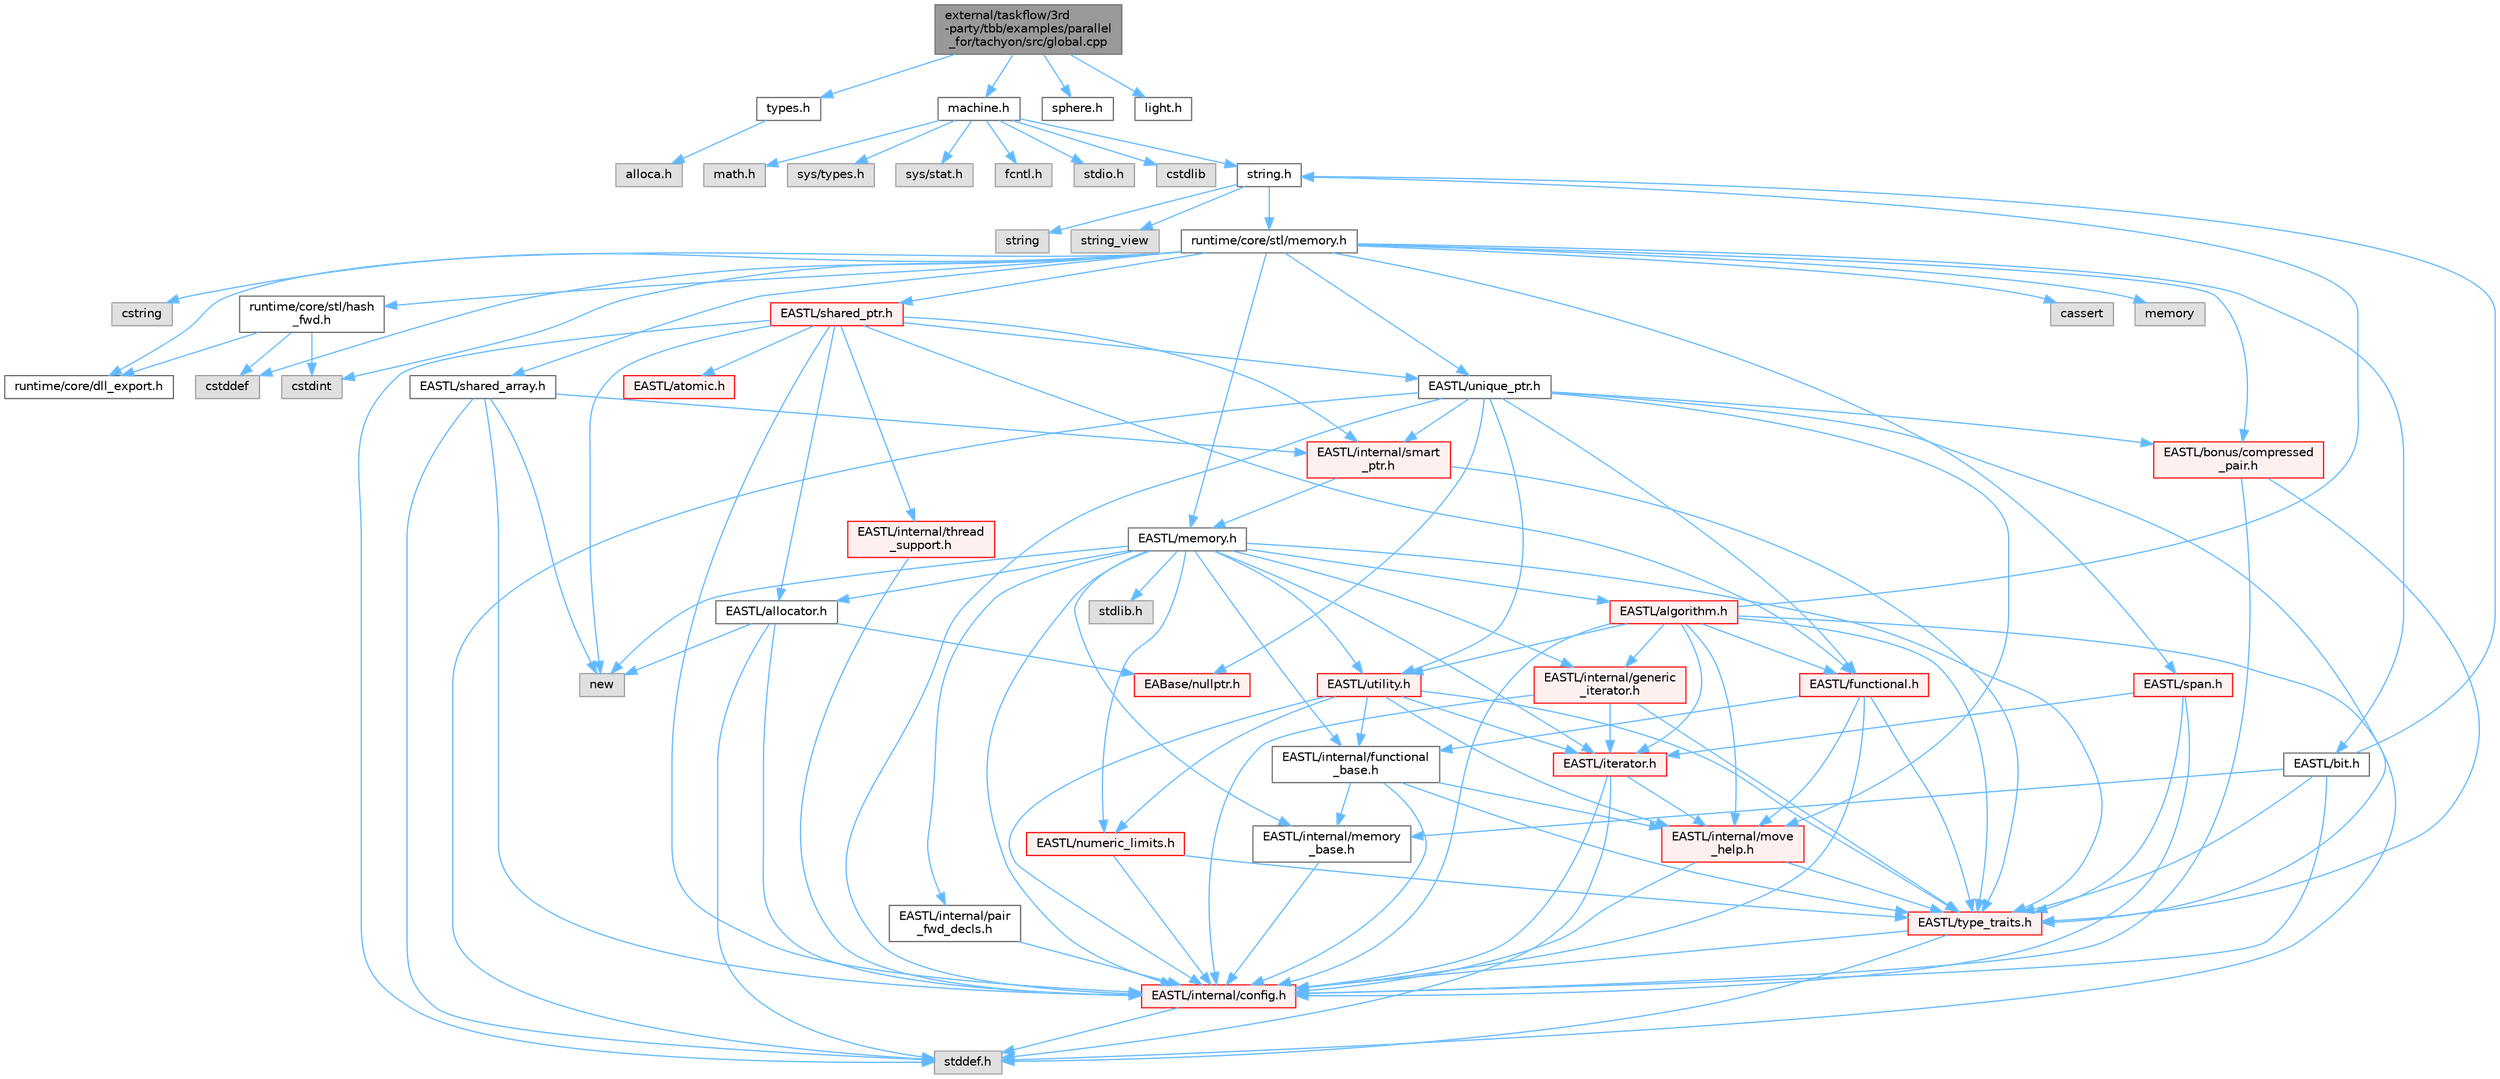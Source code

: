 digraph "external/taskflow/3rd-party/tbb/examples/parallel_for/tachyon/src/global.cpp"
{
 // LATEX_PDF_SIZE
  bgcolor="transparent";
  edge [fontname=Helvetica,fontsize=10,labelfontname=Helvetica,labelfontsize=10];
  node [fontname=Helvetica,fontsize=10,shape=box,height=0.2,width=0.4];
  Node1 [id="Node000001",label="external/taskflow/3rd\l-party/tbb/examples/parallel\l_for/tachyon/src/global.cpp",height=0.2,width=0.4,color="gray40", fillcolor="grey60", style="filled", fontcolor="black",tooltip=" "];
  Node1 -> Node2 [id="edge1_Node000001_Node000002",color="steelblue1",style="solid",tooltip=" "];
  Node2 [id="Node000002",label="types.h",height=0.2,width=0.4,color="grey40", fillcolor="white", style="filled",URL="$external_2taskflow_23rd-party_2tbb_2examples_2parallel__for_2tachyon_2src_2types_8h.html",tooltip=" "];
  Node2 -> Node3 [id="edge2_Node000002_Node000003",color="steelblue1",style="solid",tooltip=" "];
  Node3 [id="Node000003",label="alloca.h",height=0.2,width=0.4,color="grey60", fillcolor="#E0E0E0", style="filled",tooltip=" "];
  Node1 -> Node4 [id="edge3_Node000001_Node000004",color="steelblue1",style="solid",tooltip=" "];
  Node4 [id="Node000004",label="machine.h",height=0.2,width=0.4,color="grey40", fillcolor="white", style="filled",URL="$machine_8h.html",tooltip=" "];
  Node4 -> Node5 [id="edge4_Node000004_Node000005",color="steelblue1",style="solid",tooltip=" "];
  Node5 [id="Node000005",label="stdio.h",height=0.2,width=0.4,color="grey60", fillcolor="#E0E0E0", style="filled",tooltip=" "];
  Node4 -> Node6 [id="edge5_Node000004_Node000006",color="steelblue1",style="solid",tooltip=" "];
  Node6 [id="Node000006",label="cstdlib",height=0.2,width=0.4,color="grey60", fillcolor="#E0E0E0", style="filled",tooltip=" "];
  Node4 -> Node7 [id="edge6_Node000004_Node000007",color="steelblue1",style="solid",tooltip=" "];
  Node7 [id="Node000007",label="string.h",height=0.2,width=0.4,color="grey40", fillcolor="white", style="filled",URL="$string_8h.html",tooltip=" "];
  Node7 -> Node8 [id="edge7_Node000007_Node000008",color="steelblue1",style="solid",tooltip=" "];
  Node8 [id="Node000008",label="string",height=0.2,width=0.4,color="grey60", fillcolor="#E0E0E0", style="filled",tooltip=" "];
  Node7 -> Node9 [id="edge8_Node000007_Node000009",color="steelblue1",style="solid",tooltip=" "];
  Node9 [id="Node000009",label="string_view",height=0.2,width=0.4,color="grey60", fillcolor="#E0E0E0", style="filled",tooltip=" "];
  Node7 -> Node10 [id="edge9_Node000007_Node000010",color="steelblue1",style="solid",tooltip=" "];
  Node10 [id="Node000010",label="runtime/core/stl/memory.h",height=0.2,width=0.4,color="grey40", fillcolor="white", style="filled",URL="$runtime_2core_2stl_2memory_8h.html",tooltip=" "];
  Node10 -> Node11 [id="edge10_Node000010_Node000011",color="steelblue1",style="solid",tooltip=" "];
  Node11 [id="Node000011",label="cstddef",height=0.2,width=0.4,color="grey60", fillcolor="#E0E0E0", style="filled",tooltip=" "];
  Node10 -> Node12 [id="edge11_Node000010_Node000012",color="steelblue1",style="solid",tooltip=" "];
  Node12 [id="Node000012",label="cstdint",height=0.2,width=0.4,color="grey60", fillcolor="#E0E0E0", style="filled",tooltip=" "];
  Node10 -> Node13 [id="edge12_Node000010_Node000013",color="steelblue1",style="solid",tooltip=" "];
  Node13 [id="Node000013",label="cassert",height=0.2,width=0.4,color="grey60", fillcolor="#E0E0E0", style="filled",tooltip=" "];
  Node10 -> Node14 [id="edge13_Node000010_Node000014",color="steelblue1",style="solid",tooltip=" "];
  Node14 [id="Node000014",label="memory",height=0.2,width=0.4,color="grey60", fillcolor="#E0E0E0", style="filled",tooltip=" "];
  Node10 -> Node15 [id="edge14_Node000010_Node000015",color="steelblue1",style="solid",tooltip=" "];
  Node15 [id="Node000015",label="cstring",height=0.2,width=0.4,color="grey60", fillcolor="#E0E0E0", style="filled",tooltip=" "];
  Node10 -> Node16 [id="edge15_Node000010_Node000016",color="steelblue1",style="solid",tooltip=" "];
  Node16 [id="Node000016",label="EASTL/bit.h",height=0.2,width=0.4,color="grey40", fillcolor="white", style="filled",URL="$bit_8h.html",tooltip=" "];
  Node16 -> Node17 [id="edge16_Node000016_Node000017",color="steelblue1",style="solid",tooltip=" "];
  Node17 [id="Node000017",label="EASTL/internal/config.h",height=0.2,width=0.4,color="red", fillcolor="#FFF0F0", style="filled",URL="$runtime_2_e_a_s_t_l_2include_2_e_a_s_t_l_2internal_2config_8h.html",tooltip=" "];
  Node17 -> Node25 [id="edge17_Node000017_Node000025",color="steelblue1",style="solid",tooltip=" "];
  Node25 [id="Node000025",label="stddef.h",height=0.2,width=0.4,color="grey60", fillcolor="#E0E0E0", style="filled",tooltip=" "];
  Node16 -> Node26 [id="edge18_Node000016_Node000026",color="steelblue1",style="solid",tooltip=" "];
  Node26 [id="Node000026",label="EASTL/internal/memory\l_base.h",height=0.2,width=0.4,color="grey40", fillcolor="white", style="filled",URL="$memory__base_8h.html",tooltip=" "];
  Node26 -> Node17 [id="edge19_Node000026_Node000017",color="steelblue1",style="solid",tooltip=" "];
  Node16 -> Node27 [id="edge20_Node000016_Node000027",color="steelblue1",style="solid",tooltip=" "];
  Node27 [id="Node000027",label="EASTL/type_traits.h",height=0.2,width=0.4,color="red", fillcolor="#FFF0F0", style="filled",URL="$_e_a_s_t_l_2include_2_e_a_s_t_l_2type__traits_8h.html",tooltip=" "];
  Node27 -> Node17 [id="edge21_Node000027_Node000017",color="steelblue1",style="solid",tooltip=" "];
  Node27 -> Node25 [id="edge22_Node000027_Node000025",color="steelblue1",style="solid",tooltip=" "];
  Node16 -> Node7 [id="edge23_Node000016_Node000007",color="steelblue1",style="solid",tooltip=" "];
  Node10 -> Node37 [id="edge24_Node000010_Node000037",color="steelblue1",style="solid",tooltip=" "];
  Node37 [id="Node000037",label="EASTL/memory.h",height=0.2,width=0.4,color="grey40", fillcolor="white", style="filled",URL="$runtime_2_e_a_s_t_l_2include_2_e_a_s_t_l_2memory_8h.html",tooltip=" "];
  Node37 -> Node17 [id="edge25_Node000037_Node000017",color="steelblue1",style="solid",tooltip=" "];
  Node37 -> Node26 [id="edge26_Node000037_Node000026",color="steelblue1",style="solid",tooltip=" "];
  Node37 -> Node38 [id="edge27_Node000037_Node000038",color="steelblue1",style="solid",tooltip=" "];
  Node38 [id="Node000038",label="EASTL/internal/generic\l_iterator.h",height=0.2,width=0.4,color="red", fillcolor="#FFF0F0", style="filled",URL="$generic__iterator_8h.html",tooltip=" "];
  Node38 -> Node17 [id="edge28_Node000038_Node000017",color="steelblue1",style="solid",tooltip=" "];
  Node38 -> Node39 [id="edge29_Node000038_Node000039",color="steelblue1",style="solid",tooltip=" "];
  Node39 [id="Node000039",label="EASTL/iterator.h",height=0.2,width=0.4,color="red", fillcolor="#FFF0F0", style="filled",URL="$_e_a_s_t_l_2include_2_e_a_s_t_l_2iterator_8h.html",tooltip=" "];
  Node39 -> Node17 [id="edge30_Node000039_Node000017",color="steelblue1",style="solid",tooltip=" "];
  Node39 -> Node40 [id="edge31_Node000039_Node000040",color="steelblue1",style="solid",tooltip=" "];
  Node40 [id="Node000040",label="EASTL/internal/move\l_help.h",height=0.2,width=0.4,color="red", fillcolor="#FFF0F0", style="filled",URL="$move__help_8h.html",tooltip=" "];
  Node40 -> Node17 [id="edge32_Node000040_Node000017",color="steelblue1",style="solid",tooltip=" "];
  Node40 -> Node27 [id="edge33_Node000040_Node000027",color="steelblue1",style="solid",tooltip=" "];
  Node39 -> Node25 [id="edge34_Node000039_Node000025",color="steelblue1",style="solid",tooltip=" "];
  Node38 -> Node27 [id="edge35_Node000038_Node000027",color="steelblue1",style="solid",tooltip=" "];
  Node37 -> Node42 [id="edge36_Node000037_Node000042",color="steelblue1",style="solid",tooltip=" "];
  Node42 [id="Node000042",label="EASTL/internal/pair\l_fwd_decls.h",height=0.2,width=0.4,color="grey40", fillcolor="white", style="filled",URL="$pair__fwd__decls_8h.html",tooltip=" "];
  Node42 -> Node17 [id="edge37_Node000042_Node000017",color="steelblue1",style="solid",tooltip=" "];
  Node37 -> Node43 [id="edge38_Node000037_Node000043",color="steelblue1",style="solid",tooltip=" "];
  Node43 [id="Node000043",label="EASTL/internal/functional\l_base.h",height=0.2,width=0.4,color="grey40", fillcolor="white", style="filled",URL="$functional__base_8h.html",tooltip=" "];
  Node43 -> Node17 [id="edge39_Node000043_Node000017",color="steelblue1",style="solid",tooltip=" "];
  Node43 -> Node26 [id="edge40_Node000043_Node000026",color="steelblue1",style="solid",tooltip=" "];
  Node43 -> Node40 [id="edge41_Node000043_Node000040",color="steelblue1",style="solid",tooltip=" "];
  Node43 -> Node27 [id="edge42_Node000043_Node000027",color="steelblue1",style="solid",tooltip=" "];
  Node37 -> Node44 [id="edge43_Node000037_Node000044",color="steelblue1",style="solid",tooltip=" "];
  Node44 [id="Node000044",label="EASTL/algorithm.h",height=0.2,width=0.4,color="red", fillcolor="#FFF0F0", style="filled",URL="$_e_a_s_t_l_2include_2_e_a_s_t_l_2algorithm_8h.html",tooltip=" "];
  Node44 -> Node17 [id="edge44_Node000044_Node000017",color="steelblue1",style="solid",tooltip=" "];
  Node44 -> Node27 [id="edge45_Node000044_Node000027",color="steelblue1",style="solid",tooltip=" "];
  Node44 -> Node40 [id="edge46_Node000044_Node000040",color="steelblue1",style="solid",tooltip=" "];
  Node44 -> Node39 [id="edge47_Node000044_Node000039",color="steelblue1",style="solid",tooltip=" "];
  Node44 -> Node47 [id="edge48_Node000044_Node000047",color="steelblue1",style="solid",tooltip=" "];
  Node47 [id="Node000047",label="EASTL/functional.h",height=0.2,width=0.4,color="red", fillcolor="#FFF0F0", style="filled",URL="$_e_a_s_t_l_2include_2_e_a_s_t_l_2functional_8h.html",tooltip=" "];
  Node47 -> Node17 [id="edge49_Node000047_Node000017",color="steelblue1",style="solid",tooltip=" "];
  Node47 -> Node40 [id="edge50_Node000047_Node000040",color="steelblue1",style="solid",tooltip=" "];
  Node47 -> Node27 [id="edge51_Node000047_Node000027",color="steelblue1",style="solid",tooltip=" "];
  Node47 -> Node43 [id="edge52_Node000047_Node000043",color="steelblue1",style="solid",tooltip=" "];
  Node44 -> Node54 [id="edge53_Node000044_Node000054",color="steelblue1",style="solid",tooltip=" "];
  Node54 [id="Node000054",label="EASTL/utility.h",height=0.2,width=0.4,color="red", fillcolor="#FFF0F0", style="filled",URL="$runtime_2_e_a_s_t_l_2include_2_e_a_s_t_l_2utility_8h.html",tooltip=" "];
  Node54 -> Node17 [id="edge54_Node000054_Node000017",color="steelblue1",style="solid",tooltip=" "];
  Node54 -> Node27 [id="edge55_Node000054_Node000027",color="steelblue1",style="solid",tooltip=" "];
  Node54 -> Node39 [id="edge56_Node000054_Node000039",color="steelblue1",style="solid",tooltip=" "];
  Node54 -> Node55 [id="edge57_Node000054_Node000055",color="steelblue1",style="solid",tooltip=" "];
  Node55 [id="Node000055",label="EASTL/numeric_limits.h",height=0.2,width=0.4,color="red", fillcolor="#FFF0F0", style="filled",URL="$numeric__limits_8h.html",tooltip=" "];
  Node55 -> Node17 [id="edge58_Node000055_Node000017",color="steelblue1",style="solid",tooltip=" "];
  Node55 -> Node27 [id="edge59_Node000055_Node000027",color="steelblue1",style="solid",tooltip=" "];
  Node54 -> Node43 [id="edge60_Node000054_Node000043",color="steelblue1",style="solid",tooltip=" "];
  Node54 -> Node40 [id="edge61_Node000054_Node000040",color="steelblue1",style="solid",tooltip=" "];
  Node44 -> Node38 [id="edge62_Node000044_Node000038",color="steelblue1",style="solid",tooltip=" "];
  Node44 -> Node25 [id="edge63_Node000044_Node000025",color="steelblue1",style="solid",tooltip=" "];
  Node44 -> Node7 [id="edge64_Node000044_Node000007",color="steelblue1",style="solid",tooltip=" "];
  Node37 -> Node27 [id="edge65_Node000037_Node000027",color="steelblue1",style="solid",tooltip=" "];
  Node37 -> Node51 [id="edge66_Node000037_Node000051",color="steelblue1",style="solid",tooltip=" "];
  Node51 [id="Node000051",label="EASTL/allocator.h",height=0.2,width=0.4,color="grey40", fillcolor="white", style="filled",URL="$runtime_2_e_a_s_t_l_2include_2_e_a_s_t_l_2allocator_8h.html",tooltip=" "];
  Node51 -> Node17 [id="edge67_Node000051_Node000017",color="steelblue1",style="solid",tooltip=" "];
  Node51 -> Node29 [id="edge68_Node000051_Node000029",color="steelblue1",style="solid",tooltip=" "];
  Node29 [id="Node000029",label="EABase/nullptr.h",height=0.2,width=0.4,color="red", fillcolor="#FFF0F0", style="filled",URL="$nullptr_8h.html",tooltip=" "];
  Node51 -> Node25 [id="edge69_Node000051_Node000025",color="steelblue1",style="solid",tooltip=" "];
  Node51 -> Node52 [id="edge70_Node000051_Node000052",color="steelblue1",style="solid",tooltip=" "];
  Node52 [id="Node000052",label="new",height=0.2,width=0.4,color="grey60", fillcolor="#E0E0E0", style="filled",tooltip=" "];
  Node37 -> Node39 [id="edge71_Node000037_Node000039",color="steelblue1",style="solid",tooltip=" "];
  Node37 -> Node54 [id="edge72_Node000037_Node000054",color="steelblue1",style="solid",tooltip=" "];
  Node37 -> Node55 [id="edge73_Node000037_Node000055",color="steelblue1",style="solid",tooltip=" "];
  Node37 -> Node64 [id="edge74_Node000037_Node000064",color="steelblue1",style="solid",tooltip=" "];
  Node64 [id="Node000064",label="stdlib.h",height=0.2,width=0.4,color="grey60", fillcolor="#E0E0E0", style="filled",tooltip=" "];
  Node37 -> Node52 [id="edge75_Node000037_Node000052",color="steelblue1",style="solid",tooltip=" "];
  Node10 -> Node65 [id="edge76_Node000010_Node000065",color="steelblue1",style="solid",tooltip=" "];
  Node65 [id="Node000065",label="EASTL/shared_array.h",height=0.2,width=0.4,color="grey40", fillcolor="white", style="filled",URL="$shared__array_8h.html",tooltip=" "];
  Node65 -> Node17 [id="edge77_Node000065_Node000017",color="steelblue1",style="solid",tooltip=" "];
  Node65 -> Node66 [id="edge78_Node000065_Node000066",color="steelblue1",style="solid",tooltip=" "];
  Node66 [id="Node000066",label="EASTL/internal/smart\l_ptr.h",height=0.2,width=0.4,color="red", fillcolor="#FFF0F0", style="filled",URL="$smart__ptr_8h.html",tooltip=" "];
  Node66 -> Node37 [id="edge79_Node000066_Node000037",color="steelblue1",style="solid",tooltip=" "];
  Node66 -> Node27 [id="edge80_Node000066_Node000027",color="steelblue1",style="solid",tooltip=" "];
  Node65 -> Node52 [id="edge81_Node000065_Node000052",color="steelblue1",style="solid",tooltip=" "];
  Node65 -> Node25 [id="edge82_Node000065_Node000025",color="steelblue1",style="solid",tooltip=" "];
  Node10 -> Node68 [id="edge83_Node000010_Node000068",color="steelblue1",style="solid",tooltip=" "];
  Node68 [id="Node000068",label="EASTL/unique_ptr.h",height=0.2,width=0.4,color="grey40", fillcolor="white", style="filled",URL="$unique__ptr_8h.html",tooltip=" "];
  Node68 -> Node29 [id="edge84_Node000068_Node000029",color="steelblue1",style="solid",tooltip=" "];
  Node68 -> Node69 [id="edge85_Node000068_Node000069",color="steelblue1",style="solid",tooltip=" "];
  Node69 [id="Node000069",label="EASTL/bonus/compressed\l_pair.h",height=0.2,width=0.4,color="red", fillcolor="#FFF0F0", style="filled",URL="$compressed__pair_8h.html",tooltip=" "];
  Node69 -> Node17 [id="edge86_Node000069_Node000017",color="steelblue1",style="solid",tooltip=" "];
  Node69 -> Node27 [id="edge87_Node000069_Node000027",color="steelblue1",style="solid",tooltip=" "];
  Node68 -> Node47 [id="edge88_Node000068_Node000047",color="steelblue1",style="solid",tooltip=" "];
  Node68 -> Node17 [id="edge89_Node000068_Node000017",color="steelblue1",style="solid",tooltip=" "];
  Node68 -> Node40 [id="edge90_Node000068_Node000040",color="steelblue1",style="solid",tooltip=" "];
  Node68 -> Node66 [id="edge91_Node000068_Node000066",color="steelblue1",style="solid",tooltip=" "];
  Node68 -> Node27 [id="edge92_Node000068_Node000027",color="steelblue1",style="solid",tooltip=" "];
  Node68 -> Node54 [id="edge93_Node000068_Node000054",color="steelblue1",style="solid",tooltip=" "];
  Node68 -> Node25 [id="edge94_Node000068_Node000025",color="steelblue1",style="solid",tooltip=" "];
  Node10 -> Node71 [id="edge95_Node000010_Node000071",color="steelblue1",style="solid",tooltip=" "];
  Node71 [id="Node000071",label="EASTL/shared_ptr.h",height=0.2,width=0.4,color="red", fillcolor="#FFF0F0", style="filled",URL="$shared__ptr_8h.html",tooltip=" "];
  Node71 -> Node17 [id="edge96_Node000071_Node000017",color="steelblue1",style="solid",tooltip=" "];
  Node71 -> Node66 [id="edge97_Node000071_Node000066",color="steelblue1",style="solid",tooltip=" "];
  Node71 -> Node72 [id="edge98_Node000071_Node000072",color="steelblue1",style="solid",tooltip=" "];
  Node72 [id="Node000072",label="EASTL/internal/thread\l_support.h",height=0.2,width=0.4,color="red", fillcolor="#FFF0F0", style="filled",URL="$thread__support_8h.html",tooltip=" "];
  Node72 -> Node17 [id="edge99_Node000072_Node000017",color="steelblue1",style="solid",tooltip=" "];
  Node71 -> Node68 [id="edge100_Node000071_Node000068",color="steelblue1",style="solid",tooltip=" "];
  Node71 -> Node47 [id="edge101_Node000071_Node000047",color="steelblue1",style="solid",tooltip=" "];
  Node71 -> Node51 [id="edge102_Node000071_Node000051",color="steelblue1",style="solid",tooltip=" "];
  Node71 -> Node73 [id="edge103_Node000071_Node000073",color="steelblue1",style="solid",tooltip=" "];
  Node73 [id="Node000073",label="EASTL/atomic.h",height=0.2,width=0.4,color="red", fillcolor="#FFF0F0", style="filled",URL="$runtime_2_e_a_s_t_l_2include_2_e_a_s_t_l_2atomic_8h.html",tooltip=" "];
  Node71 -> Node52 [id="edge104_Node000071_Node000052",color="steelblue1",style="solid",tooltip=" "];
  Node71 -> Node25 [id="edge105_Node000071_Node000025",color="steelblue1",style="solid",tooltip=" "];
  Node10 -> Node151 [id="edge106_Node000010_Node000151",color="steelblue1",style="solid",tooltip=" "];
  Node151 [id="Node000151",label="EASTL/span.h",height=0.2,width=0.4,color="red", fillcolor="#FFF0F0", style="filled",URL="$span_8h.html",tooltip=" "];
  Node151 -> Node17 [id="edge107_Node000151_Node000017",color="steelblue1",style="solid",tooltip=" "];
  Node151 -> Node27 [id="edge108_Node000151_Node000027",color="steelblue1",style="solid",tooltip=" "];
  Node151 -> Node39 [id="edge109_Node000151_Node000039",color="steelblue1",style="solid",tooltip=" "];
  Node10 -> Node69 [id="edge110_Node000010_Node000069",color="steelblue1",style="solid",tooltip=" "];
  Node10 -> Node154 [id="edge111_Node000010_Node000154",color="steelblue1",style="solid",tooltip=" "];
  Node154 [id="Node000154",label="runtime/core/dll_export.h",height=0.2,width=0.4,color="grey40", fillcolor="white", style="filled",URL="$dll__export_8h.html",tooltip=" "];
  Node10 -> Node155 [id="edge112_Node000010_Node000155",color="steelblue1",style="solid",tooltip=" "];
  Node155 [id="Node000155",label="runtime/core/stl/hash\l_fwd.h",height=0.2,width=0.4,color="grey40", fillcolor="white", style="filled",URL="$hash__fwd_8h.html",tooltip=" "];
  Node155 -> Node11 [id="edge113_Node000155_Node000011",color="steelblue1",style="solid",tooltip=" "];
  Node155 -> Node12 [id="edge114_Node000155_Node000012",color="steelblue1",style="solid",tooltip=" "];
  Node155 -> Node154 [id="edge115_Node000155_Node000154",color="steelblue1",style="solid",tooltip=" "];
  Node4 -> Node156 [id="edge116_Node000004_Node000156",color="steelblue1",style="solid",tooltip=" "];
  Node156 [id="Node000156",label="math.h",height=0.2,width=0.4,color="grey60", fillcolor="#E0E0E0", style="filled",tooltip=" "];
  Node4 -> Node157 [id="edge117_Node000004_Node000157",color="steelblue1",style="solid",tooltip=" "];
  Node157 [id="Node000157",label="sys/types.h",height=0.2,width=0.4,color="grey60", fillcolor="#E0E0E0", style="filled",tooltip=" "];
  Node4 -> Node158 [id="edge118_Node000004_Node000158",color="steelblue1",style="solid",tooltip=" "];
  Node158 [id="Node000158",label="sys/stat.h",height=0.2,width=0.4,color="grey60", fillcolor="#E0E0E0", style="filled",tooltip=" "];
  Node4 -> Node159 [id="edge119_Node000004_Node000159",color="steelblue1",style="solid",tooltip=" "];
  Node159 [id="Node000159",label="fcntl.h",height=0.2,width=0.4,color="grey60", fillcolor="#E0E0E0", style="filled",tooltip=" "];
  Node1 -> Node160 [id="edge120_Node000001_Node000160",color="steelblue1",style="solid",tooltip=" "];
  Node160 [id="Node000160",label="sphere.h",height=0.2,width=0.4,color="grey40", fillcolor="white", style="filled",URL="$sphere_8h.html",tooltip=" "];
  Node1 -> Node161 [id="edge121_Node000001_Node000161",color="steelblue1",style="solid",tooltip=" "];
  Node161 [id="Node000161",label="light.h",height=0.2,width=0.4,color="grey40", fillcolor="white", style="filled",URL="$light_8h.html",tooltip=" "];
}
